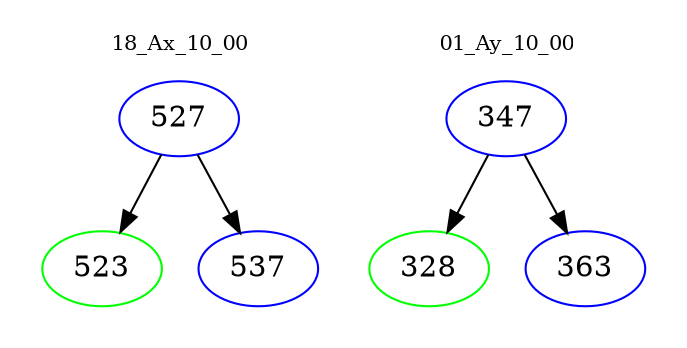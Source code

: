 digraph{
subgraph cluster_0 {
color = white
label = "18_Ax_10_00";
fontsize=10;
T0_527 [label="527", color="blue"]
T0_527 -> T0_523 [color="black"]
T0_523 [label="523", color="green"]
T0_527 -> T0_537 [color="black"]
T0_537 [label="537", color="blue"]
}
subgraph cluster_1 {
color = white
label = "01_Ay_10_00";
fontsize=10;
T1_347 [label="347", color="blue"]
T1_347 -> T1_328 [color="black"]
T1_328 [label="328", color="green"]
T1_347 -> T1_363 [color="black"]
T1_363 [label="363", color="blue"]
}
}
